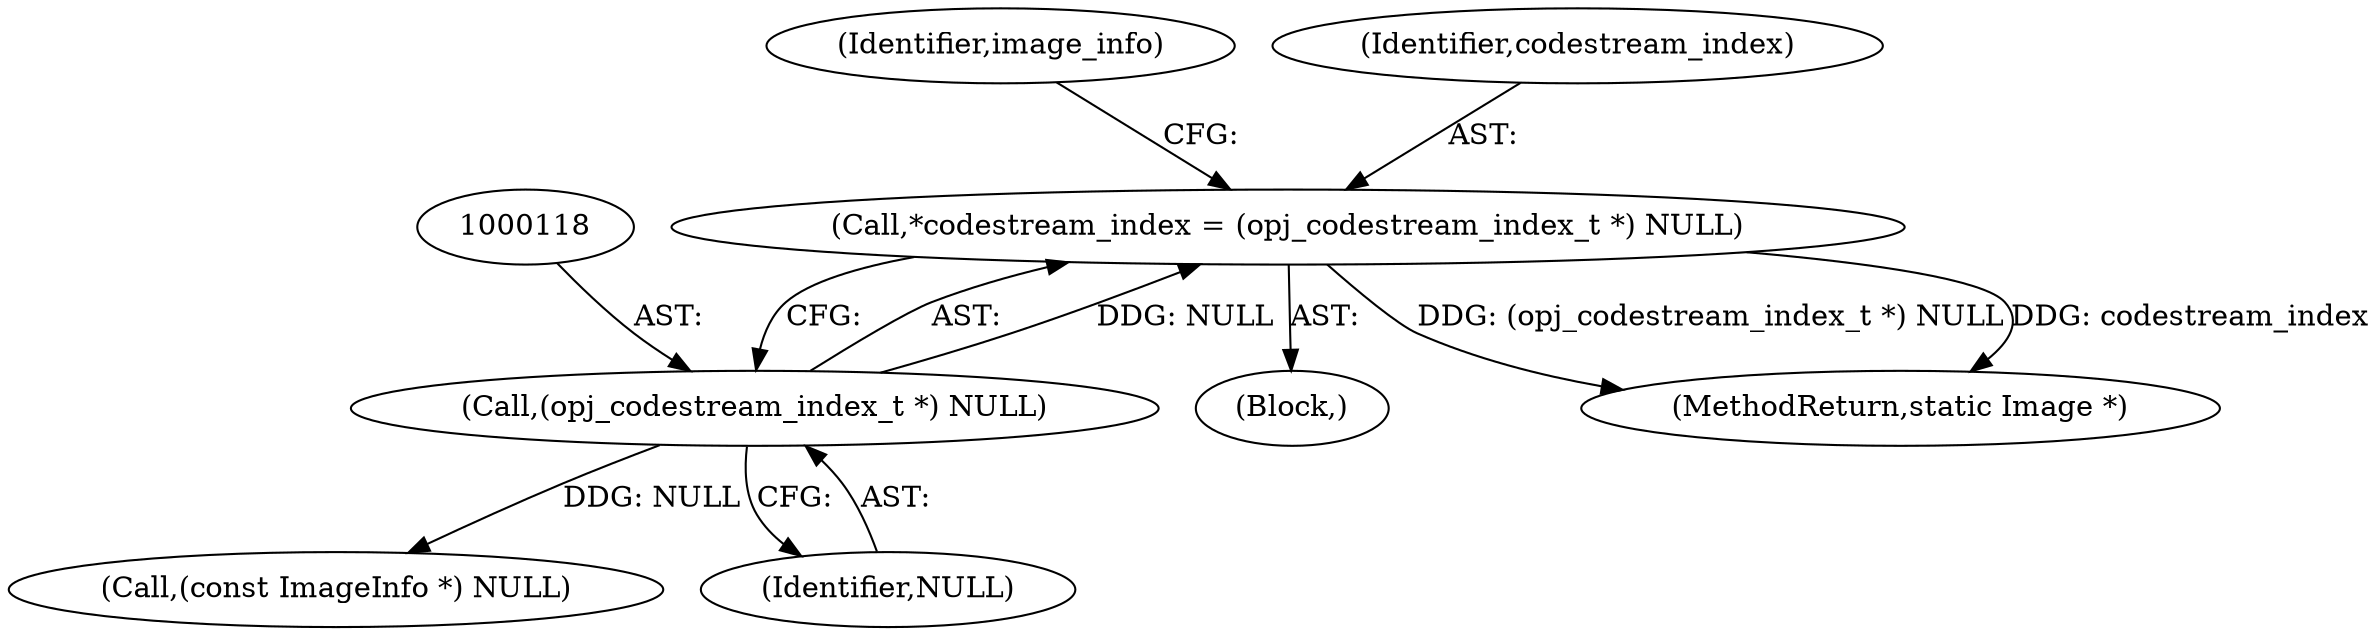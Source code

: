 digraph "0_ImageMagick_b0c5222ce31e8f941fa02ff9c7a040fb2db30dbc@pointer" {
"1000115" [label="(Call,*codestream_index = (opj_codestream_index_t *) NULL)"];
"1000117" [label="(Call,(opj_codestream_index_t *) NULL)"];
"1000129" [label="(Call,(const ImageInfo *) NULL)"];
"1000128" [label="(Identifier,image_info)"];
"1000116" [label="(Identifier,codestream_index)"];
"1000115" [label="(Call,*codestream_index = (opj_codestream_index_t *) NULL)"];
"1000119" [label="(Identifier,NULL)"];
"1000108" [label="(Block,)"];
"1001016" [label="(MethodReturn,static Image *)"];
"1000117" [label="(Call,(opj_codestream_index_t *) NULL)"];
"1000115" -> "1000108"  [label="AST: "];
"1000115" -> "1000117"  [label="CFG: "];
"1000116" -> "1000115"  [label="AST: "];
"1000117" -> "1000115"  [label="AST: "];
"1000128" -> "1000115"  [label="CFG: "];
"1000115" -> "1001016"  [label="DDG: (opj_codestream_index_t *) NULL"];
"1000115" -> "1001016"  [label="DDG: codestream_index"];
"1000117" -> "1000115"  [label="DDG: NULL"];
"1000117" -> "1000119"  [label="CFG: "];
"1000118" -> "1000117"  [label="AST: "];
"1000119" -> "1000117"  [label="AST: "];
"1000117" -> "1000129"  [label="DDG: NULL"];
}
